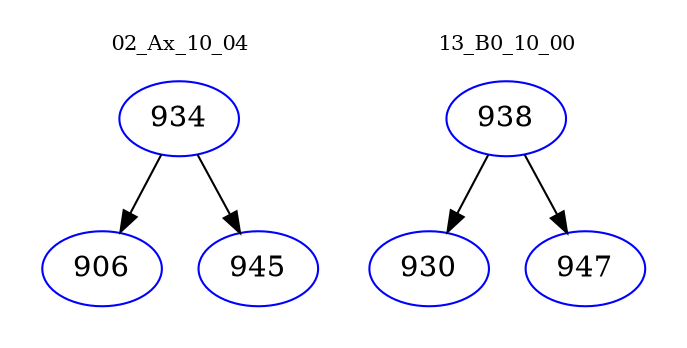 digraph{
subgraph cluster_0 {
color = white
label = "02_Ax_10_04";
fontsize=10;
T0_934 [label="934", color="blue"]
T0_934 -> T0_906 [color="black"]
T0_906 [label="906", color="blue"]
T0_934 -> T0_945 [color="black"]
T0_945 [label="945", color="blue"]
}
subgraph cluster_1 {
color = white
label = "13_B0_10_00";
fontsize=10;
T1_938 [label="938", color="blue"]
T1_938 -> T1_930 [color="black"]
T1_930 [label="930", color="blue"]
T1_938 -> T1_947 [color="black"]
T1_947 [label="947", color="blue"]
}
}
